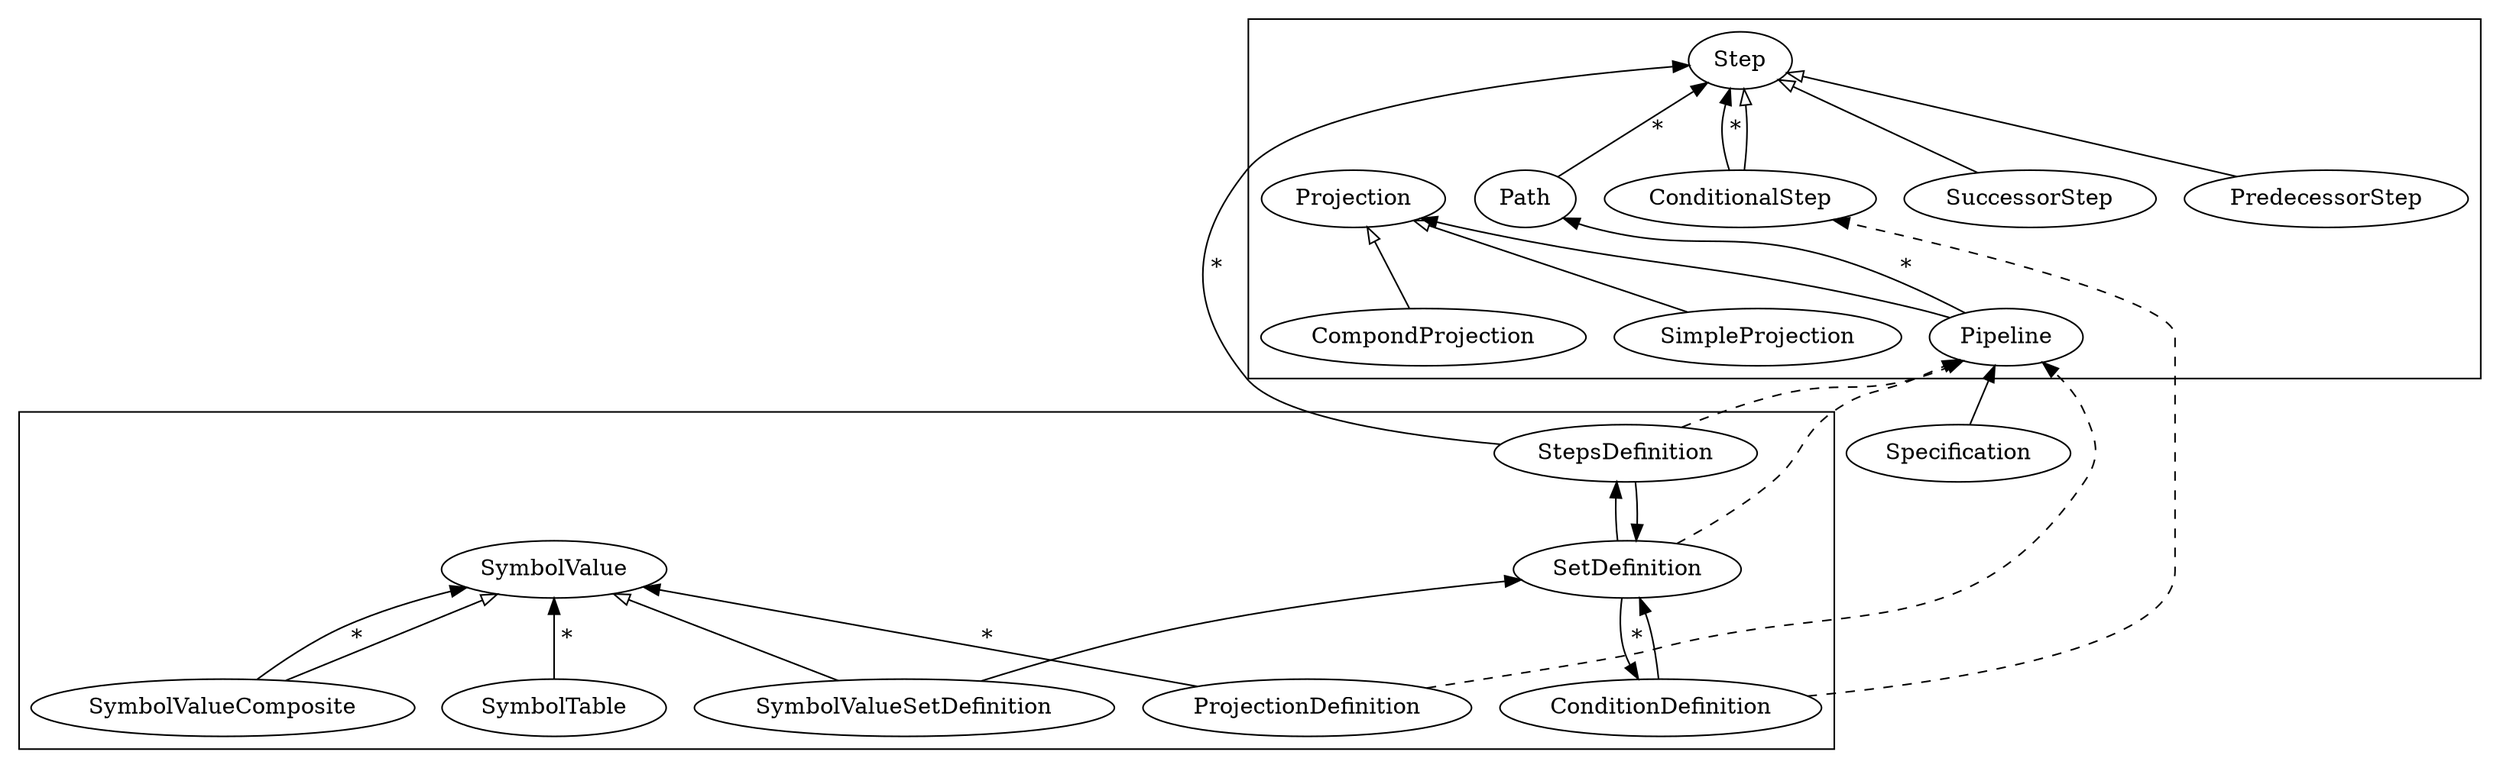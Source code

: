 digraph "Specification Parser" {
    rankdir=BT

    subgraph cluster_pipelines {
        PredecessorStep, SuccessorStep, ConditionalStep -> Step [arrowhead=empty]
        Path, ConditionalStep -> Step [label=" *"]
        Pipeline -> Path [label=" *"]
        Pipeline -> Projection
        SimpleProjection, CompondProjection -> Projection [arrowhead=empty]
    }

    subgraph cluster_definitions {
        ConditionDefinition -> SetDefinition
        ConditionDefinition -> ConditionalStep [style=dashed]
        ProjectionDefinition -> SymbolValue [label=" *"]
        ProjectionDefinition -> Pipeline [style=dashed]
        SetDefinition -> StepsDefinition
        SetDefinition -> ConditionDefinition [label=" *"]
        SetDefinition -> Pipeline [style=dashed]
        StepsDefinition -> SetDefinition
        StepsDefinition -> Step [label=" *"]
        StepsDefinition -> Pipeline [style=dashed]
        SymbolTable -> SymbolValue [label=" *"]
        SymbolValueComposite, SymbolValueSetDefinition -> SymbolValue [arrowhead=empty]
        SymbolValueComposite -> SymbolValue [label=" *"]
        SymbolValueSetDefinition -> SetDefinition

    }

    Specification -> Pipeline

}